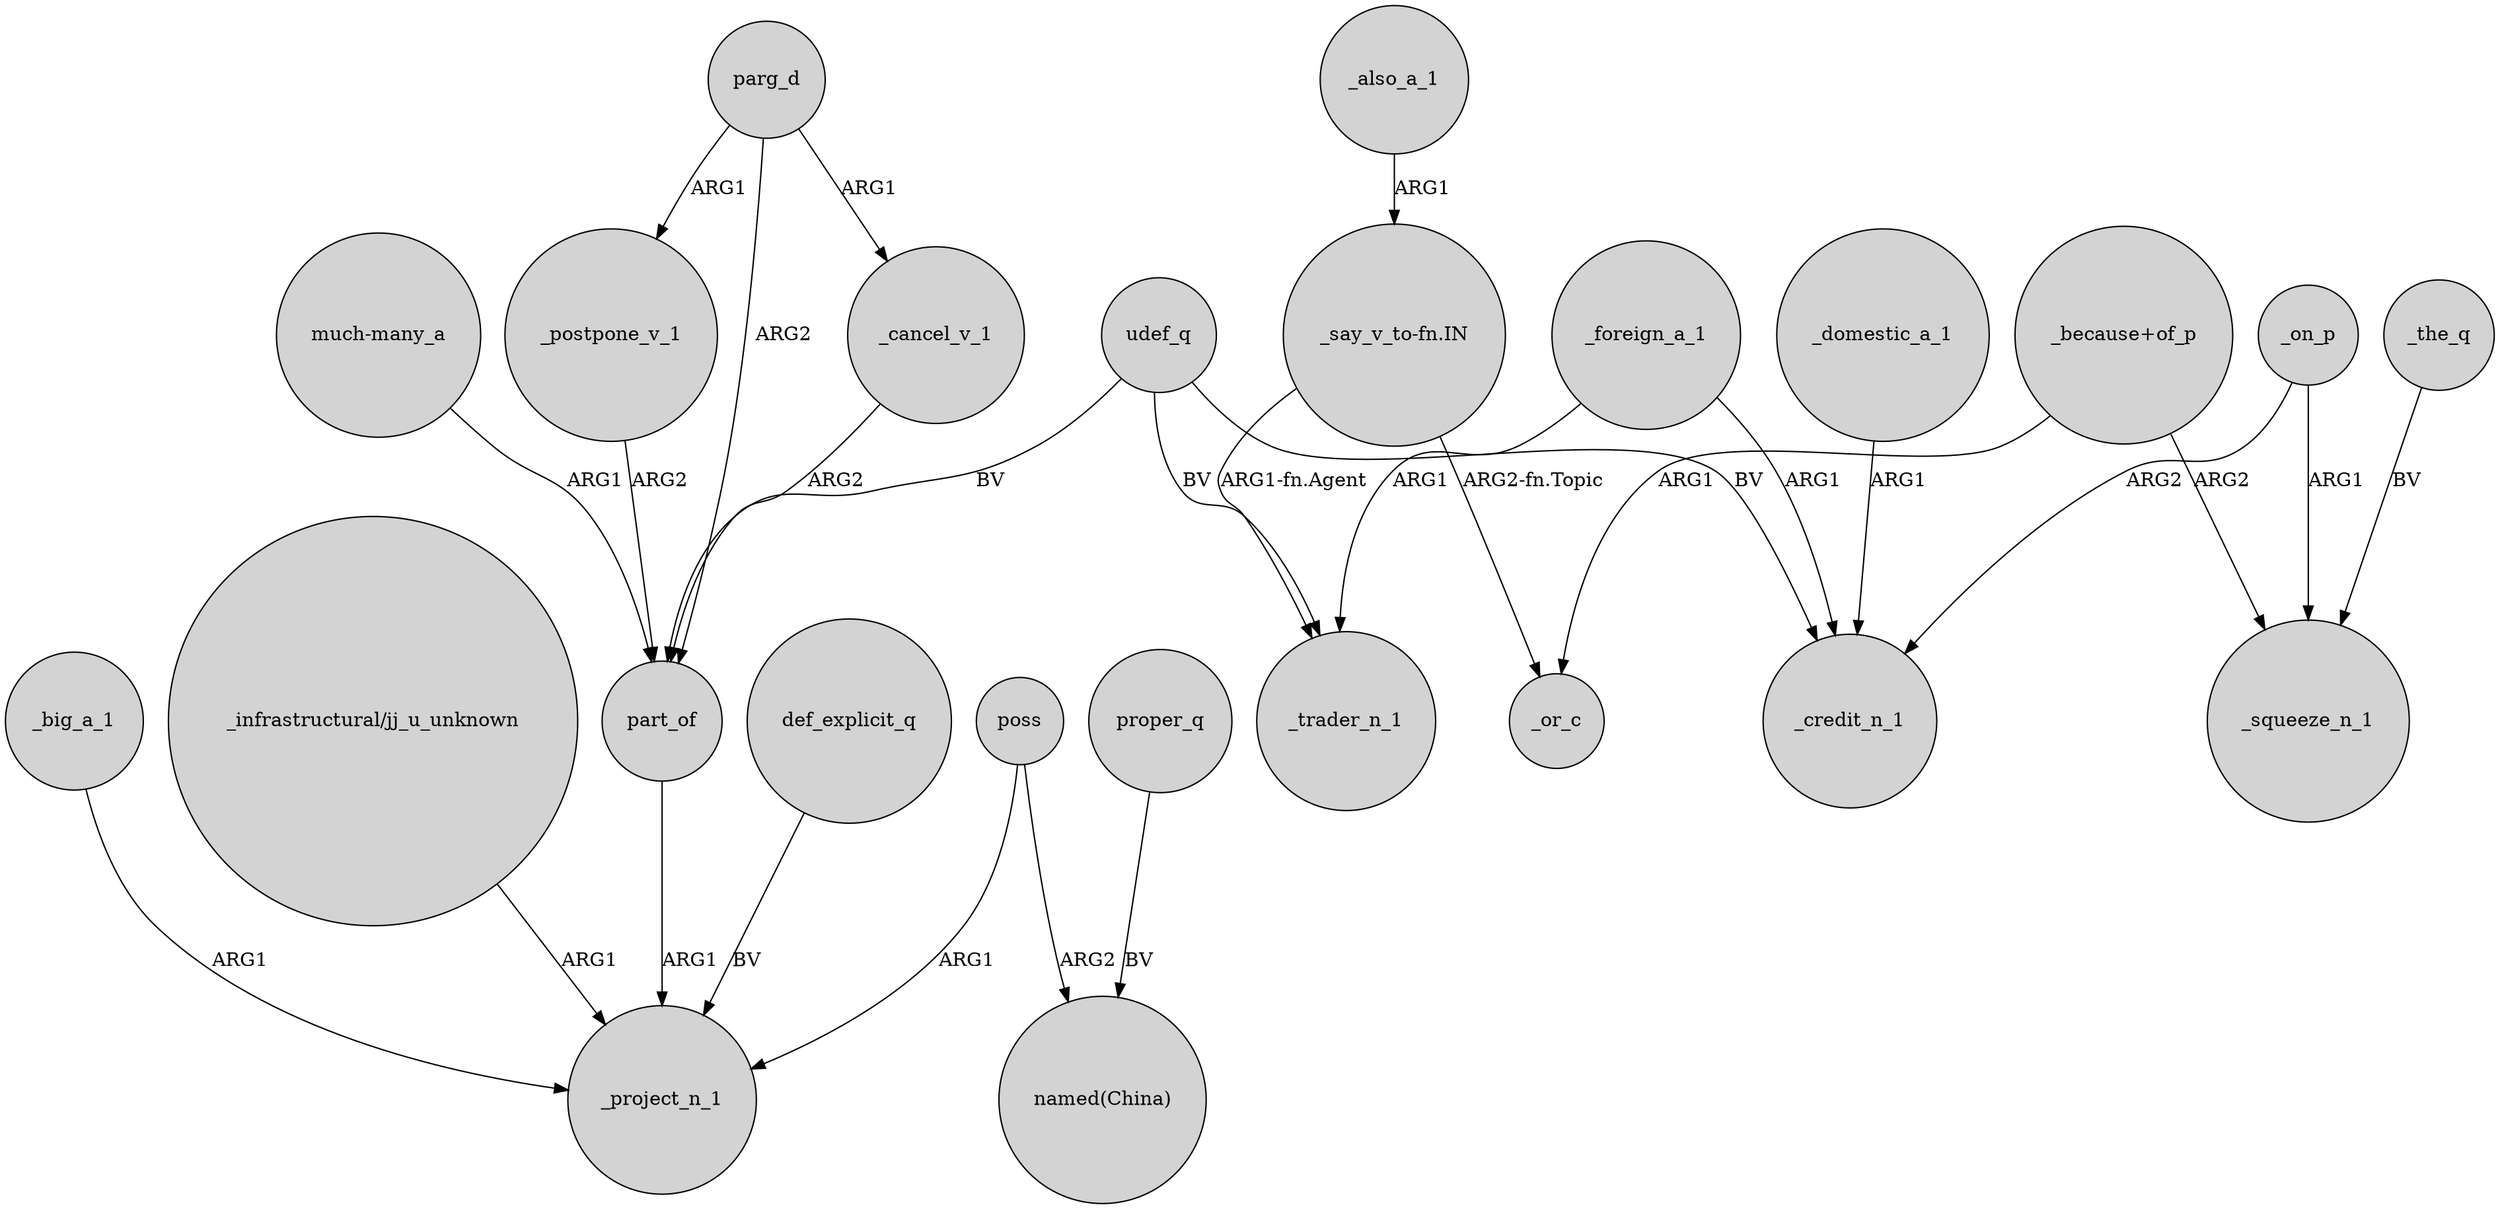 digraph {
	node [shape=circle style=filled]
	part_of -> _project_n_1 [label=ARG1]
	_also_a_1 -> "_say_v_to-fn.IN" [label=ARG1]
	udef_q -> part_of [label=BV]
	"_say_v_to-fn.IN" -> _or_c [label="ARG2-fn.Topic"]
	poss -> _project_n_1 [label=ARG1]
	"_because+of_p" -> _squeeze_n_1 [label=ARG2]
	udef_q -> _trader_n_1 [label=BV]
	udef_q -> _credit_n_1 [label=BV]
	"much-many_a" -> part_of [label=ARG1]
	_on_p -> _squeeze_n_1 [label=ARG1]
	_cancel_v_1 -> part_of [label=ARG2]
	_on_p -> _credit_n_1 [label=ARG2]
	"_because+of_p" -> _or_c [label=ARG1]
	poss -> "named(China)" [label=ARG2]
	def_explicit_q -> _project_n_1 [label=BV]
	_domestic_a_1 -> _credit_n_1 [label=ARG1]
	_the_q -> _squeeze_n_1 [label=BV]
	_foreign_a_1 -> _credit_n_1 [label=ARG1]
	_big_a_1 -> _project_n_1 [label=ARG1]
	proper_q -> "named(China)" [label=BV]
	_foreign_a_1 -> _trader_n_1 [label=ARG1]
	_postpone_v_1 -> part_of [label=ARG2]
	parg_d -> part_of [label=ARG2]
	parg_d -> _postpone_v_1 [label=ARG1]
	parg_d -> _cancel_v_1 [label=ARG1]
	"_infrastructural/jj_u_unknown" -> _project_n_1 [label=ARG1]
	"_say_v_to-fn.IN" -> _trader_n_1 [label="ARG1-fn.Agent"]
}
